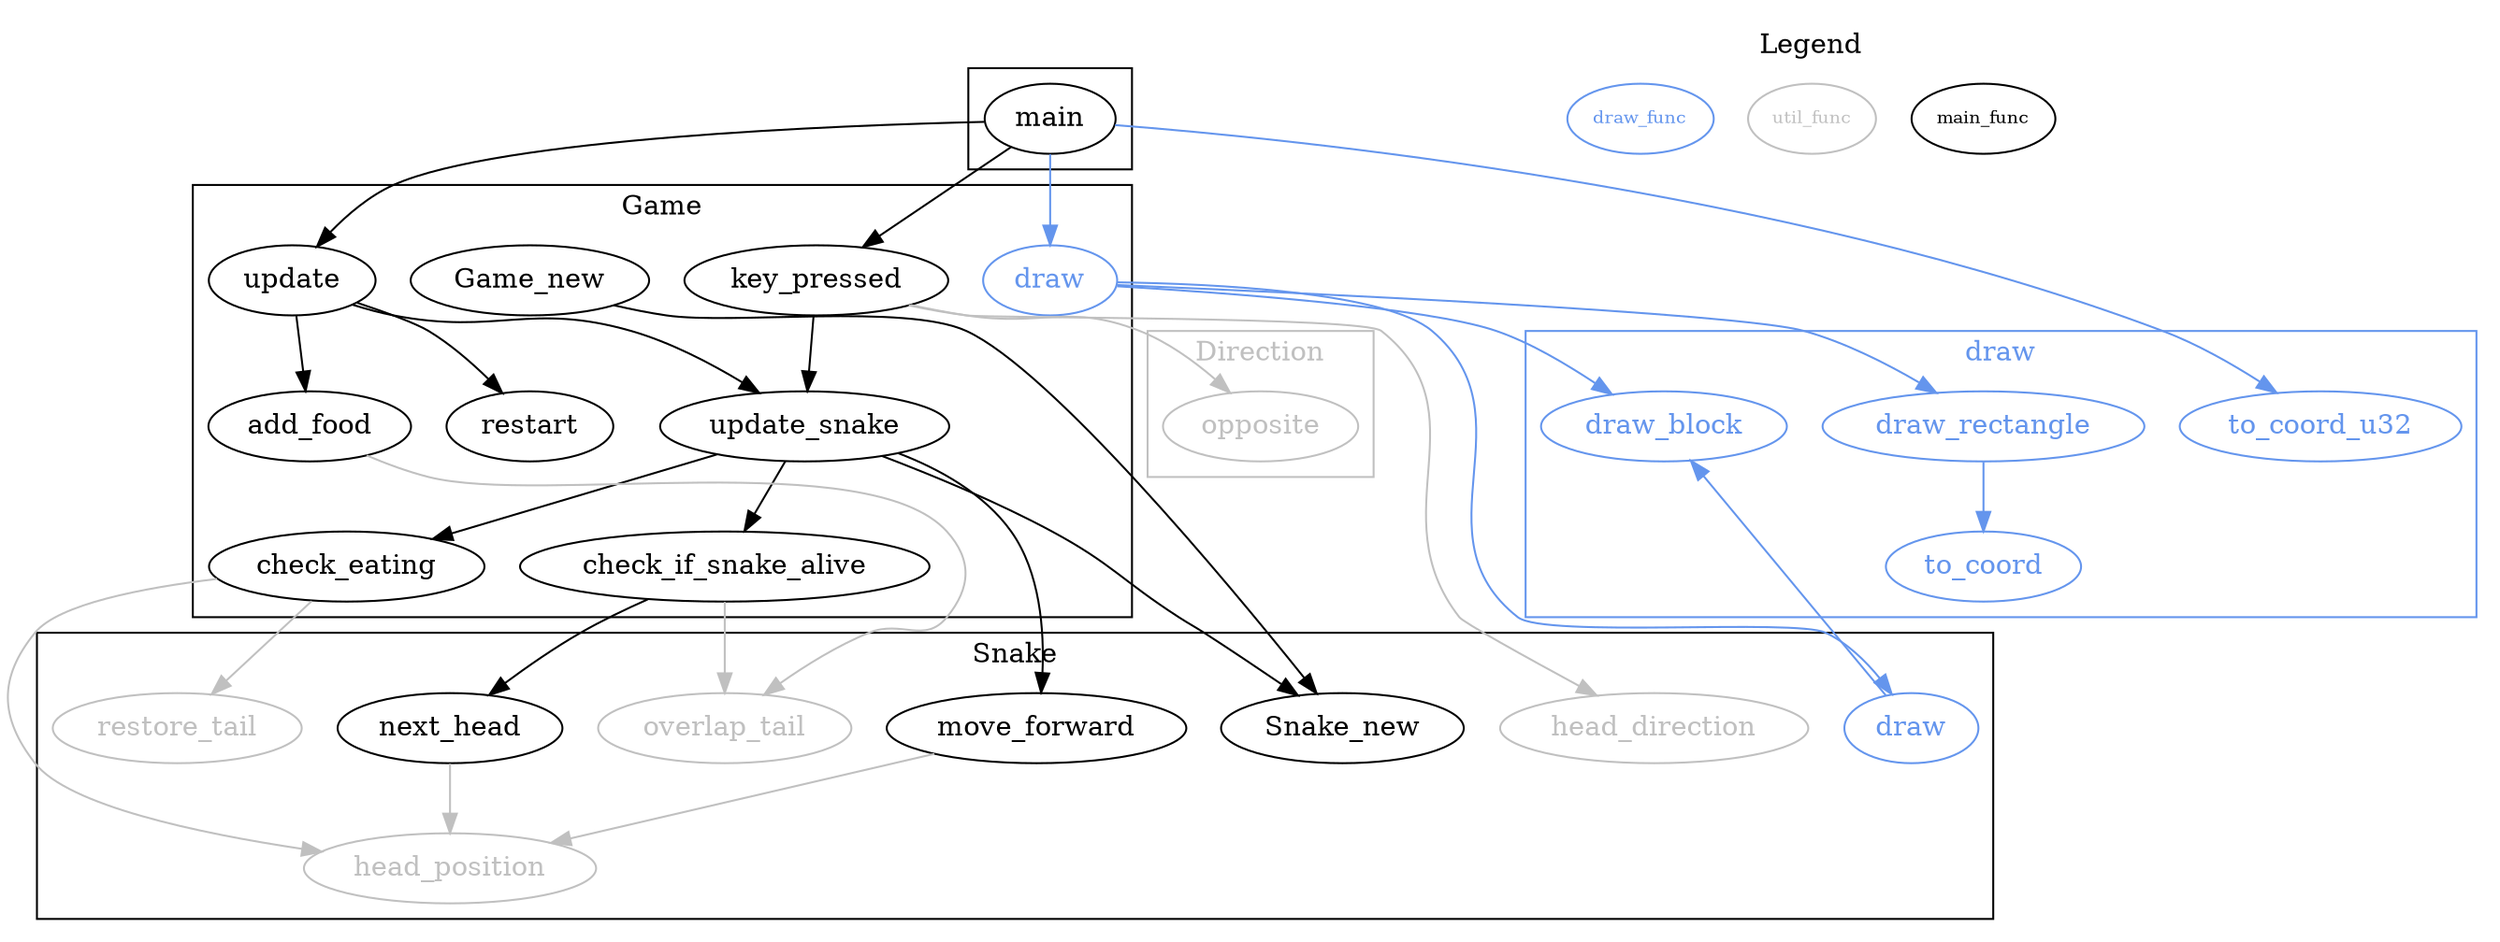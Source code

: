 digraph {

graph [compound=true]



subgraph cluster_draw {
label=draw
color=cornflowerblue
fontcolor=cornflowerblue
to_coord [color=cornflowerblue fontcolor=cornflowerblue]
to_coord_u32 [color=cornflowerblue fontcolor=cornflowerblue]
draw_block [color=cornflowerblue fontcolor=cornflowerblue]
draw_rectangle [color=cornflowerblue fontcolor=cornflowerblue]
draw_rectangle -> to_coord [color=cornflowerblue]
}


subgraph cluster_direction {
label = Direction
color=grey
fontcolor=grey
opposite [color=grey fontcolor=grey]
}

subgraph cluster_snake {
label = Snake
Snake_new
Snake_draw [label = draw color=cornflowerblue fontcolor=cornflowerblue]
Snake_draw -> {draw_block} [color=cornflowerblue]
head_position
move_forward -> {head_position} [color=grey fontcolor=grey]
head_direction [fontcolor=grey color=grey]
head_position [color=grey fontcolor=grey]
next_head -> {head_position} [color=grey]
restore_tail [color=grey fontcolor=grey]
overlap_tail [color=grey fontcolor=grey]
}

subgraph cluster_game {
label = Game
Game_new -> {Snake_new}
key_pressed -> {head_direction, opposite} [color=grey]
key_pressed -> {update_snake}
Game_draw [label = draw color=cornflowerblue fontcolor=cornflowerblue]
Game_draw -> {Snake_draw, draw_block, draw_rectangle} [color=cornflowerblue]
update -> {restart, add_food, update_snake}
check_eating -> {head_position, restore_tail} [color=grey]
check_if_snake_alive -> {next_head}
check_if_snake_alive -> {overlap_tail} [color=grey]
add_food -> {overlap_tail} [color=grey]
update_snake -> {check_if_snake_alive, move_forward, check_eating, Snake_new}
}

subgraph cluster_main {
main -> { key_pressed, update }
main -> {to_coord_u32 } [color=cornflowerblue weight=2]
main -> {Game_draw } [color=cornflowerblue]
}


subgraph cluster_legend {
label=Legend
node [fontsize=9]
color=none
main_func
util_func [color=grey fontcolor=grey]
draw_func [color=cornflowerblue fontcolor=cornflowerblue]
}

draw_block -> Game_draw [weight=1 style=invis]

}